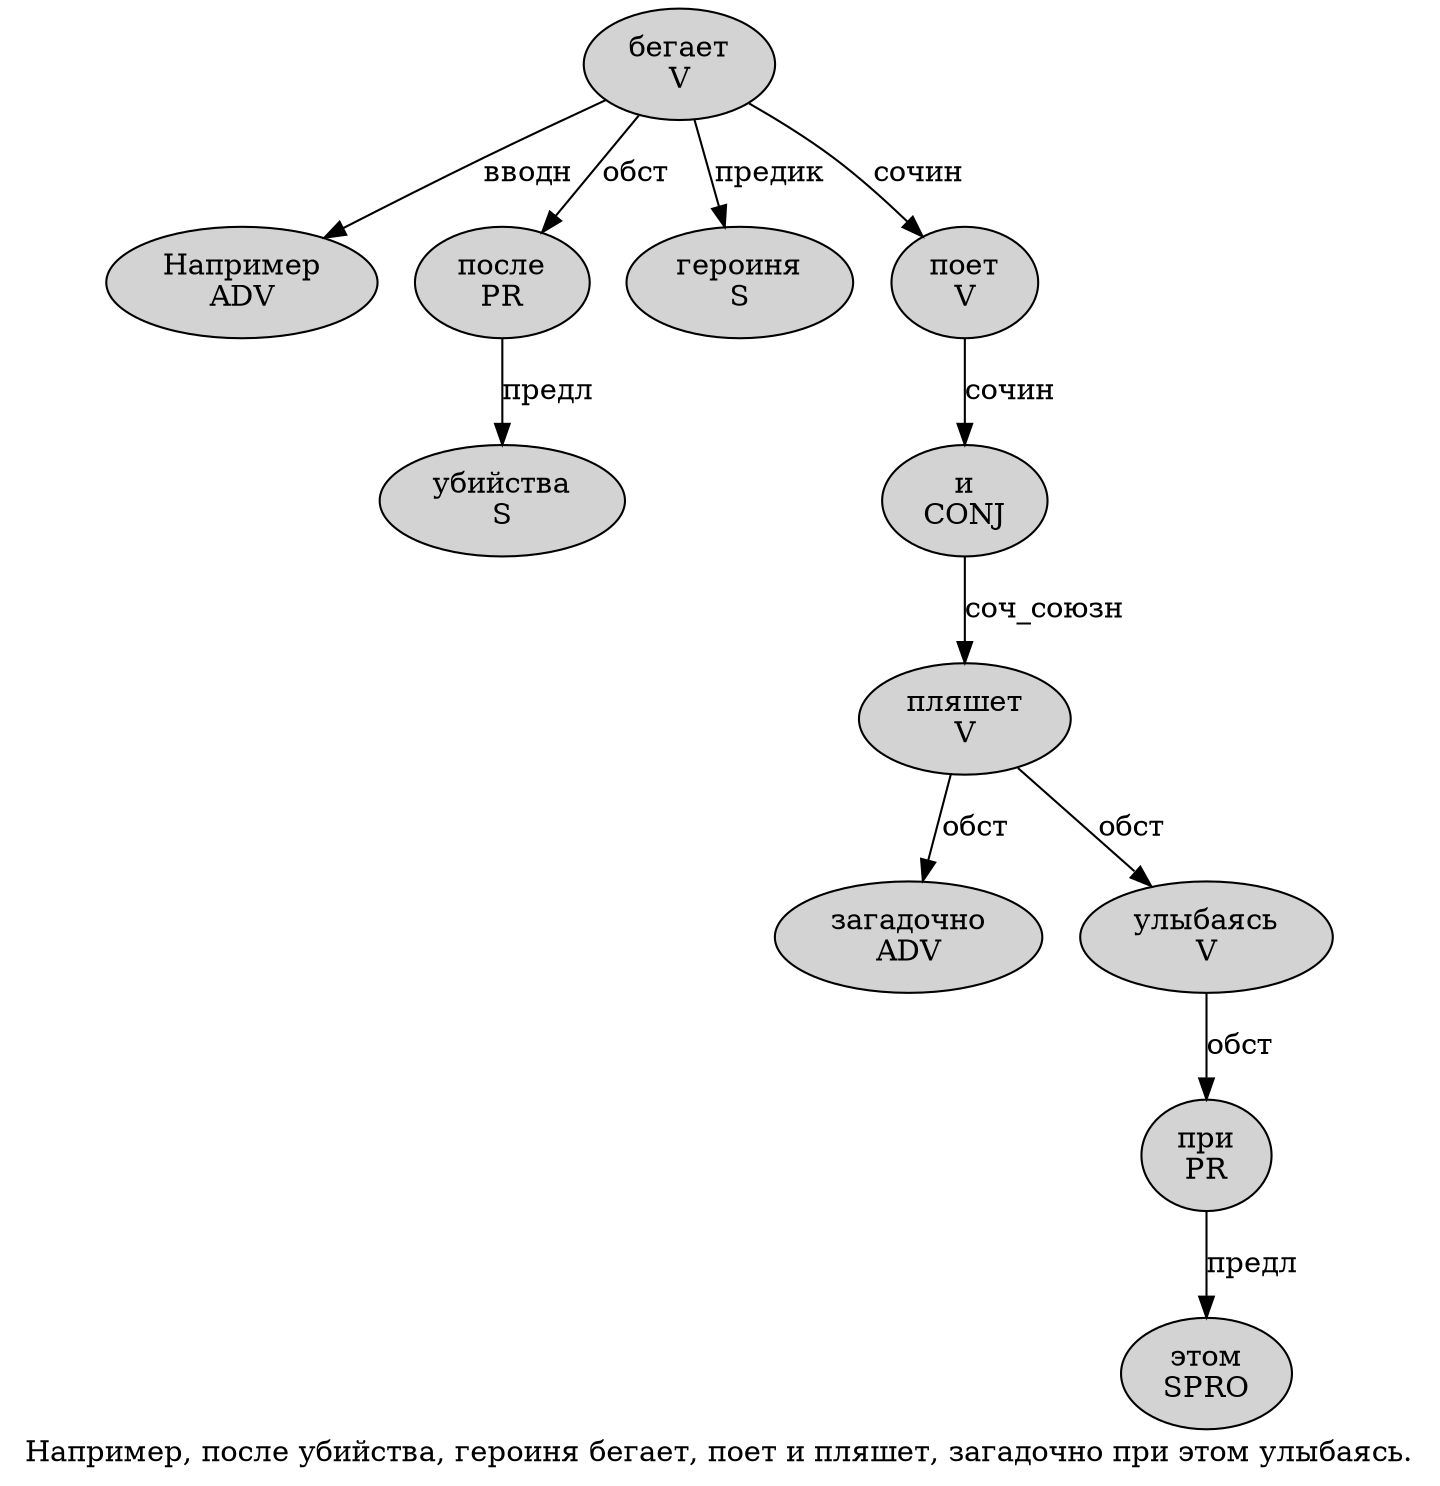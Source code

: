 digraph SENTENCE_2321 {
	graph [label="Например, после убийства, героиня бегает, поет и пляшет, загадочно при этом улыбаясь."]
	node [style=filled]
		0 [label="Например
ADV" color="" fillcolor=lightgray penwidth=1 shape=ellipse]
		2 [label="после
PR" color="" fillcolor=lightgray penwidth=1 shape=ellipse]
		3 [label="убийства
S" color="" fillcolor=lightgray penwidth=1 shape=ellipse]
		5 [label="героиня
S" color="" fillcolor=lightgray penwidth=1 shape=ellipse]
		6 [label="бегает
V" color="" fillcolor=lightgray penwidth=1 shape=ellipse]
		8 [label="поет
V" color="" fillcolor=lightgray penwidth=1 shape=ellipse]
		9 [label="и
CONJ" color="" fillcolor=lightgray penwidth=1 shape=ellipse]
		10 [label="пляшет
V" color="" fillcolor=lightgray penwidth=1 shape=ellipse]
		12 [label="загадочно
ADV" color="" fillcolor=lightgray penwidth=1 shape=ellipse]
		13 [label="при
PR" color="" fillcolor=lightgray penwidth=1 shape=ellipse]
		14 [label="этом
SPRO" color="" fillcolor=lightgray penwidth=1 shape=ellipse]
		15 [label="улыбаясь
V" color="" fillcolor=lightgray penwidth=1 shape=ellipse]
			15 -> 13 [label="обст"]
			10 -> 12 [label="обст"]
			10 -> 15 [label="обст"]
			2 -> 3 [label="предл"]
			8 -> 9 [label="сочин"]
			6 -> 0 [label="вводн"]
			6 -> 2 [label="обст"]
			6 -> 5 [label="предик"]
			6 -> 8 [label="сочин"]
			9 -> 10 [label="соч_союзн"]
			13 -> 14 [label="предл"]
}